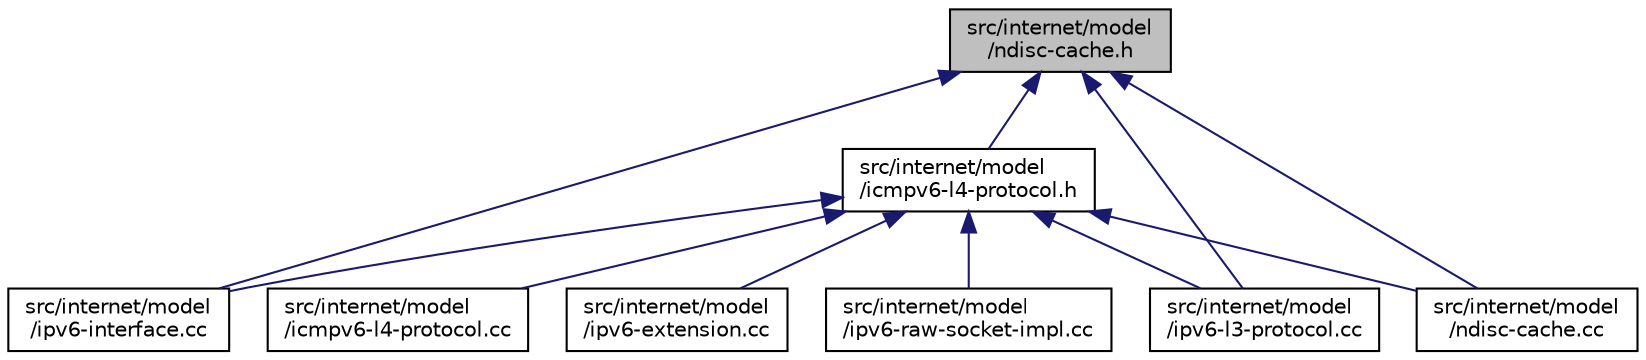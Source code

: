 digraph "src/internet/model/ndisc-cache.h"
{
 // LATEX_PDF_SIZE
  edge [fontname="Helvetica",fontsize="10",labelfontname="Helvetica",labelfontsize="10"];
  node [fontname="Helvetica",fontsize="10",shape=record];
  Node1 [label="src/internet/model\l/ndisc-cache.h",height=0.2,width=0.4,color="black", fillcolor="grey75", style="filled", fontcolor="black",tooltip=" "];
  Node1 -> Node2 [dir="back",color="midnightblue",fontsize="10",style="solid",fontname="Helvetica"];
  Node2 [label="src/internet/model\l/icmpv6-l4-protocol.h",height=0.2,width=0.4,color="black", fillcolor="white", style="filled",URL="$icmpv6-l4-protocol_8h.html",tooltip=" "];
  Node2 -> Node3 [dir="back",color="midnightblue",fontsize="10",style="solid",fontname="Helvetica"];
  Node3 [label="src/internet/model\l/icmpv6-l4-protocol.cc",height=0.2,width=0.4,color="black", fillcolor="white", style="filled",URL="$icmpv6-l4-protocol_8cc.html",tooltip=" "];
  Node2 -> Node4 [dir="back",color="midnightblue",fontsize="10",style="solid",fontname="Helvetica"];
  Node4 [label="src/internet/model\l/ipv6-extension.cc",height=0.2,width=0.4,color="black", fillcolor="white", style="filled",URL="$ipv6-extension_8cc.html",tooltip=" "];
  Node2 -> Node5 [dir="back",color="midnightblue",fontsize="10",style="solid",fontname="Helvetica"];
  Node5 [label="src/internet/model\l/ipv6-interface.cc",height=0.2,width=0.4,color="black", fillcolor="white", style="filled",URL="$ipv6-interface_8cc.html",tooltip=" "];
  Node2 -> Node6 [dir="back",color="midnightblue",fontsize="10",style="solid",fontname="Helvetica"];
  Node6 [label="src/internet/model\l/ipv6-l3-protocol.cc",height=0.2,width=0.4,color="black", fillcolor="white", style="filled",URL="$ipv6-l3-protocol_8cc.html",tooltip=" "];
  Node2 -> Node7 [dir="back",color="midnightblue",fontsize="10",style="solid",fontname="Helvetica"];
  Node7 [label="src/internet/model\l/ipv6-raw-socket-impl.cc",height=0.2,width=0.4,color="black", fillcolor="white", style="filled",URL="$ipv6-raw-socket-impl_8cc.html",tooltip=" "];
  Node2 -> Node8 [dir="back",color="midnightblue",fontsize="10",style="solid",fontname="Helvetica"];
  Node8 [label="src/internet/model\l/ndisc-cache.cc",height=0.2,width=0.4,color="black", fillcolor="white", style="filled",URL="$ndisc-cache_8cc.html",tooltip=" "];
  Node1 -> Node5 [dir="back",color="midnightblue",fontsize="10",style="solid",fontname="Helvetica"];
  Node1 -> Node6 [dir="back",color="midnightblue",fontsize="10",style="solid",fontname="Helvetica"];
  Node1 -> Node8 [dir="back",color="midnightblue",fontsize="10",style="solid",fontname="Helvetica"];
}
